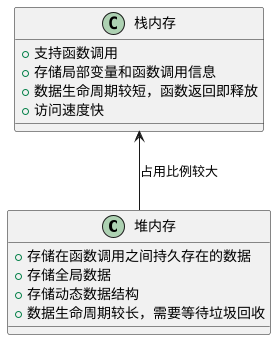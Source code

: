 @startuml

class "堆内存" {
    + 存储在函数调用之间持久存在的数据
    + 存储全局数据
    + 存储动态数据结构
    + 数据生命周期较长，需要等待垃圾回收
}

class "栈内存" {
    + 支持函数调用
    + 存储局部变量和函数调用信息
    + 数据生命周期较短，函数返回即释放
    + 访问速度快
}

"堆内存" -up-> "栈内存" : 占用比例较大

@enduml
